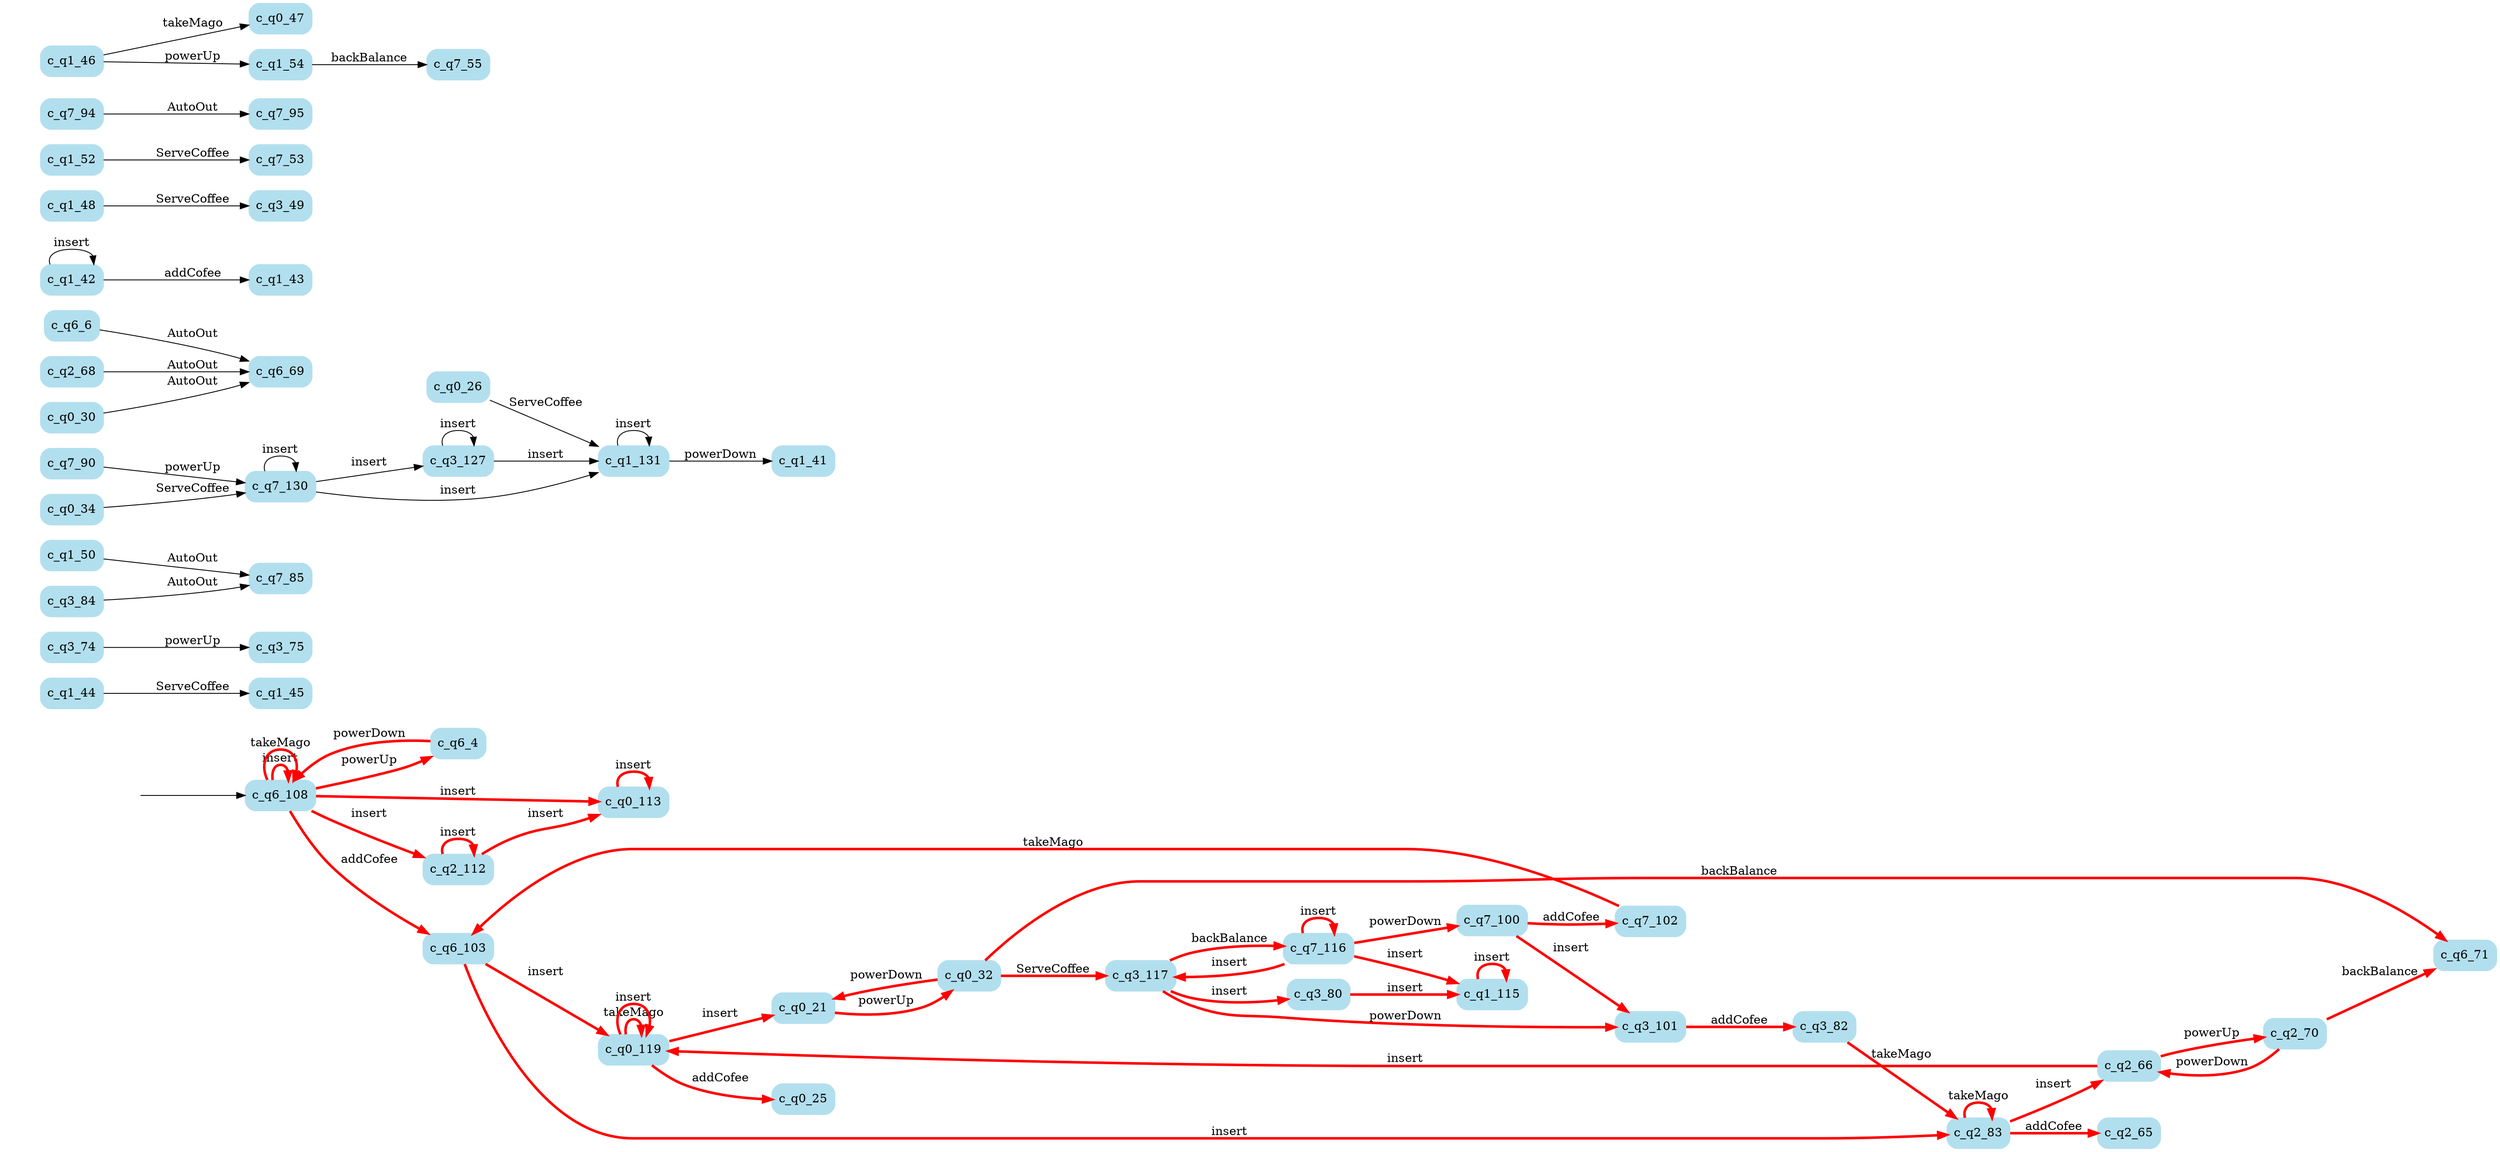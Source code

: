 digraph G {

	rankdir = LR;

	start_c_q6_108[style=invisible];

	node[shape=box, style="rounded, filled", color=lightblue2];

	c_q1_44[label="c_q1_44"];
	c_q2_70[label="c_q2_70"];
	c_q3_80[label="c_q3_80"];
	c_q3_74[label="c_q3_74"];
	c_q3_82[label="c_q3_82"];
	c_q2_112[label="c_q2_112"];
	c_q0_113[label="c_q0_113"];
	c_q7_85[label="c_q7_85"];
	c_q7_130[label="c_q7_130"];
	c_q6_6[label="c_q6_6"];
	c_q3_101[label="c_q3_101"];
	c_q2_66[label="c_q2_66"];
	c_q1_43[label="c_q1_43"];
	c_q0_32[label="c_q0_32"];
	c_q1_50[label="c_q1_50"];
	c_q1_48[label="c_q1_48"];
	c_q3_49[label="c_q3_49"];
	c_q2_68[label="c_q2_68"];
	c_q6_4[label="c_q6_4"];
	c_q0_25[label="c_q0_25"];
	c_q0_26[label="c_q0_26"];
	c_q7_102[label="c_q7_102"];
	c_q7_53[label="c_q7_53"];
	c_q7_90[label="c_q7_90"];
	c_q6_69[label="c_q6_69"];
	c_q3_84[label="c_q3_84"];
	c_q0_119[label="c_q0_119"];
	c_q3_117[label="c_q3_117"];
	c_q7_116[label="c_q7_116"];
	c_q6_71[label="c_q6_71"];
	c_q1_52[label="c_q1_52"];
	c_q7_94[label="c_q7_94"];
	c_q7_55[label="c_q7_55"];
	c_q0_21[label="c_q0_21"];
	c_q1_41[label="c_q1_41"];
	c_q6_108[label="c_q6_108"];
	c_q0_47[label="c_q0_47"];
	c_q3_127[label="c_q3_127"];
	c_q1_46[label="c_q1_46"];
	c_q2_83[label="c_q2_83"];
	c_q0_34[label="c_q0_34"];
	c_q6_103[label="c_q6_103"];
	c_q1_115[label="c_q1_115"];
	c_q7_100[label="c_q7_100"];
	c_q7_95[label="c_q7_95"];
	c_q3_75[label="c_q3_75"];
	c_q1_131[label="c_q1_131"];
	c_q0_30[label="c_q0_30"];
	c_q2_65[label="c_q2_65"];
	c_q1_42[label="c_q1_42"];
	c_q1_45[label="c_q1_45"];
	c_q1_54[label="c_q1_54"];

	start_c_q6_108 -> c_q6_108;
	c_q6_108 -> c_q6_108[label="insert", penwidth=3, color=red];
	c_q6_108 -> c_q6_4[label="powerUp", penwidth=3, color=red];
	c_q6_4 -> c_q6_108[label="powerDown", penwidth=3, color=red];
	c_q6_6 -> c_q6_69[label="AutoOut"];
	c_q6_108 -> c_q6_108[label="takeMago", penwidth=3, color=red];
	c_q6_108 -> c_q6_103[label="addCofee", penwidth=3, color=red];
	c_q6_103 -> c_q0_119[label="insert", penwidth=3, color=red];
	c_q6_103 -> c_q2_83[label="insert", penwidth=3, color=red];
	c_q0_119 -> c_q0_21[label="insert", penwidth=3, color=red];
	c_q0_21 -> c_q0_32[label="powerUp", penwidth=3, color=red];
	c_q0_32 -> c_q0_21[label="powerDown", penwidth=3, color=red];
	c_q0_119 -> c_q0_119[label="takeMago", penwidth=3, color=red];
	c_q0_119 -> c_q0_25[label="addCofee", penwidth=3, color=red];
	c_q0_26 -> c_q1_131[label="ServeCoffee"];
	c_q0_32 -> c_q3_117[label="ServeCoffee", penwidth=3, color=red];
	c_q0_30 -> c_q6_69[label="AutoOut"];
	c_q0_32 -> c_q6_71[label="backBalance", penwidth=3, color=red];
	c_q0_34 -> c_q7_130[label="ServeCoffee"];
	c_q1_42 -> c_q1_42[label="insert"];
	c_q1_46 -> c_q1_54[label="powerUp"];
	c_q1_131 -> c_q1_41[label="powerDown"];
	c_q1_42 -> c_q1_43[label="addCofee"];
	c_q1_44 -> c_q1_45[label="ServeCoffee"];
	c_q1_46 -> c_q0_47[label="takeMago"];
	c_q1_48 -> c_q3_49[label="ServeCoffee"];
	c_q1_50 -> c_q7_85[label="AutoOut"];
	c_q1_52 -> c_q7_53[label="ServeCoffee"];
	c_q1_54 -> c_q7_55[label="backBalance"];
	c_q2_83 -> c_q2_66[label="insert", penwidth=3, color=red];
	c_q2_66 -> c_q2_70[label="powerUp", penwidth=3, color=red];
	c_q2_70 -> c_q2_66[label="powerDown", penwidth=3, color=red];
	c_q2_83 -> c_q2_83[label="takeMago", penwidth=3, color=red];
	c_q2_83 -> c_q2_65[label="addCofee", penwidth=3, color=red];
	c_q2_66 -> c_q0_119[label="insert", penwidth=3, color=red];
	c_q2_68 -> c_q6_69[label="AutoOut"];
	c_q2_70 -> c_q6_71[label="backBalance", penwidth=3, color=red];
	c_q3_117 -> c_q3_80[label="insert", penwidth=3, color=red];
	c_q3_74 -> c_q3_75[label="powerUp"];
	c_q3_117 -> c_q3_101[label="powerDown", penwidth=3, color=red];
	c_q3_101 -> c_q3_82[label="addCofee", penwidth=3, color=red];
	c_q3_80 -> c_q1_115[label="insert", penwidth=3, color=red];
	c_q3_82 -> c_q2_83[label="takeMago", penwidth=3, color=red];
	c_q3_84 -> c_q7_85[label="AutoOut"];
	c_q3_117 -> c_q7_116[label="backBalance", penwidth=3, color=red];
	c_q7_116 -> c_q7_116[label="insert", penwidth=3, color=red];
	c_q7_90 -> c_q7_130[label="powerUp"];
	c_q7_116 -> c_q7_100[label="powerDown", penwidth=3, color=red];
	c_q7_94 -> c_q7_95[label="AutoOut"];
	c_q7_100 -> c_q7_102[label="addCofee", penwidth=3, color=red];
	c_q7_116 -> c_q1_115[label="insert", penwidth=3, color=red];
	c_q7_100 -> c_q3_101[label="insert", penwidth=3, color=red];
	c_q7_102 -> c_q6_103[label="takeMago", penwidth=3, color=red];
	c_q6_108 -> c_q0_113[label="insert", penwidth=3, color=red];
	c_q0_113 -> c_q0_113[label="insert", penwidth=3, color=red];
	c_q6_108 -> c_q2_112[label="insert", penwidth=3, color=red];
	c_q2_112 -> c_q2_112[label="insert", penwidth=3, color=red];
	c_q2_112 -> c_q0_113[label="insert", penwidth=3, color=red];
	c_q1_115 -> c_q1_115[label="insert", penwidth=3, color=red];
	c_q7_116 -> c_q3_117[label="insert", penwidth=3, color=red];
	c_q0_119 -> c_q0_119[label="insert", penwidth=3, color=red];
	c_q1_131 -> c_q1_131[label="insert"];
	c_q3_127 -> c_q1_131[label="insert"];
	c_q3_127 -> c_q3_127[label="insert"];
	c_q7_130 -> c_q3_127[label="insert"];
	c_q7_130 -> c_q7_130[label="insert"];
	c_q7_130 -> c_q1_131[label="insert"];

}